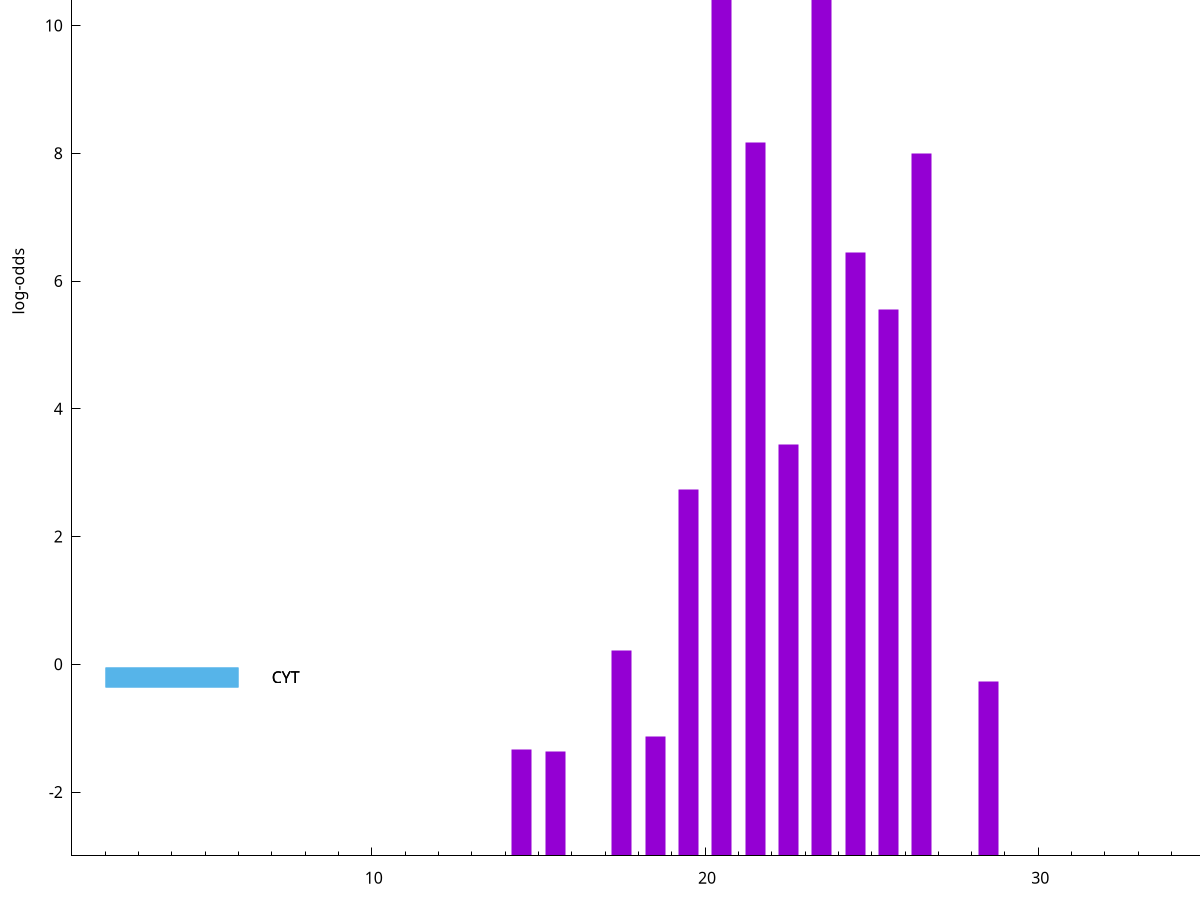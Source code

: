 set title "LipoP predictions for SRR4065689.gff"
set size 2., 1.4
set xrange [1:70] 
set mxtics 10
set yrange [-3:15]
set y2range [0:18]
set ylabel "log-odds"
set term postscript eps color solid "Helvetica" 30
set output "SRR4065689.gff10.eps"
set arrow from 2,14.1958 to 6,14.1958 nohead lt 1 lw 20
set label "SpI" at 7,14.1958
set arrow from 2,-0.200913 to 6,-0.200913 nohead lt 3 lw 20
set label "CYT" at 7,-0.200913
set arrow from 2,-0.200913 to 6,-0.200913 nohead lt 3 lw 20
set label "CYT" at 7,-0.200913
set arrow from 2,14.1958 to 6,14.1958 nohead lt 1 lw 20
set label "SpI" at 7,14.1958
# NOTE: The scores below are the log-odds scores with the threshold
# NOTE: subtracted (a hack to make gnuplot make the histogram all
# NOTE: look nice).
plot "-" axes x1y2 title "" with impulses lt 1 lw 20
23.500000 16.895500
20.500000 14.465700
21.500000 11.167700
26.500000 10.998950
24.500000 9.440210
25.500000 8.559640
22.500000 6.434570
19.500000 5.740260
17.500000 3.217325
28.500000 2.734988
18.500000 1.874170
14.500000 1.669120
15.500000 1.633870
e
exit
